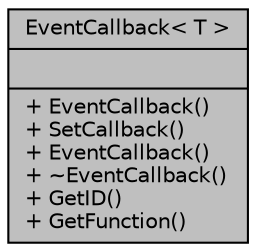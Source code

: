 digraph "EventCallback&lt; T &gt;"
{
 // LATEX_PDF_SIZE
  edge [fontname="Helvetica",fontsize="10",labelfontname="Helvetica",labelfontsize="10"];
  node [fontname="Helvetica",fontsize="10",shape=record];
  Node1 [label="{EventCallback\< T \>\n||+ EventCallback()\l+ SetCallback()\l+ EventCallback()\l+ ~EventCallback()\l+ GetID()\l+ GetFunction()\l}",height=0.2,width=0.4,color="black", fillcolor="grey75", style="filled", fontcolor="black",tooltip=" "];
}
